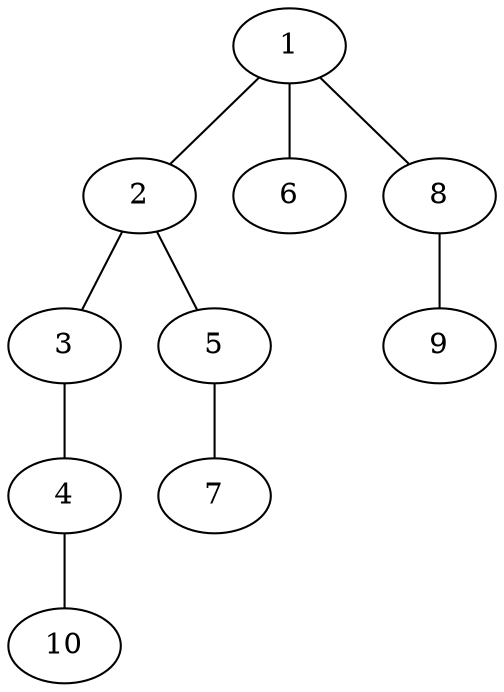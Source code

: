 graph {
	graph [bb="0,0,234,324"];
	node [label="\N"];
	1	[height=0.5,
		pos="135,306",
		width=0.75];
	2	[height=0.5,
		pos="63,234",
		width=0.75];
	1 -- 2	[pos="120.43,290.83 108.02,278.77 90.269,261.51 77.796,249.38"];
	6	[height=0.5,
		pos="135,234",
		width=0.75];
	1 -- 6	[pos="135,287.7 135,276.85 135,262.92 135,252.1"];
	8	[height=0.5,
		pos="207,234",
		width=0.75];
	1 -- 8	[pos="149.57,290.83 161.98,278.77 179.73,261.51 192.2,249.38"];
	3	[height=0.5,
		pos="27,162",
		width=0.75];
	2 -- 3	[pos="54.65,216.76 48.835,205.46 41.11,190.44 35.304,179.15"];
	5	[height=0.5,
		pos="99,162",
		width=0.75];
	2 -- 5	[pos="71.35,216.76 77.165,205.46 84.89,190.44 90.696,179.15"];
	4	[height=0.5,
		pos="27,90",
		width=0.75];
	3 -- 4	[pos="27,143.7 27,132.85 27,118.92 27,108.1"];
	10	[height=0.5,
		pos="27,18",
		width=0.75];
	4 -- 10	[pos="27,71.697 27,60.846 27,46.917 27,36.104"];
	7	[height=0.5,
		pos="99,90",
		width=0.75];
	5 -- 7	[pos="99,143.7 99,132.85 99,118.92 99,108.1"];
	9	[height=0.5,
		pos="207,162",
		width=0.75];
	8 -- 9	[pos="207,215.7 207,204.85 207,190.92 207,180.1"];
}
